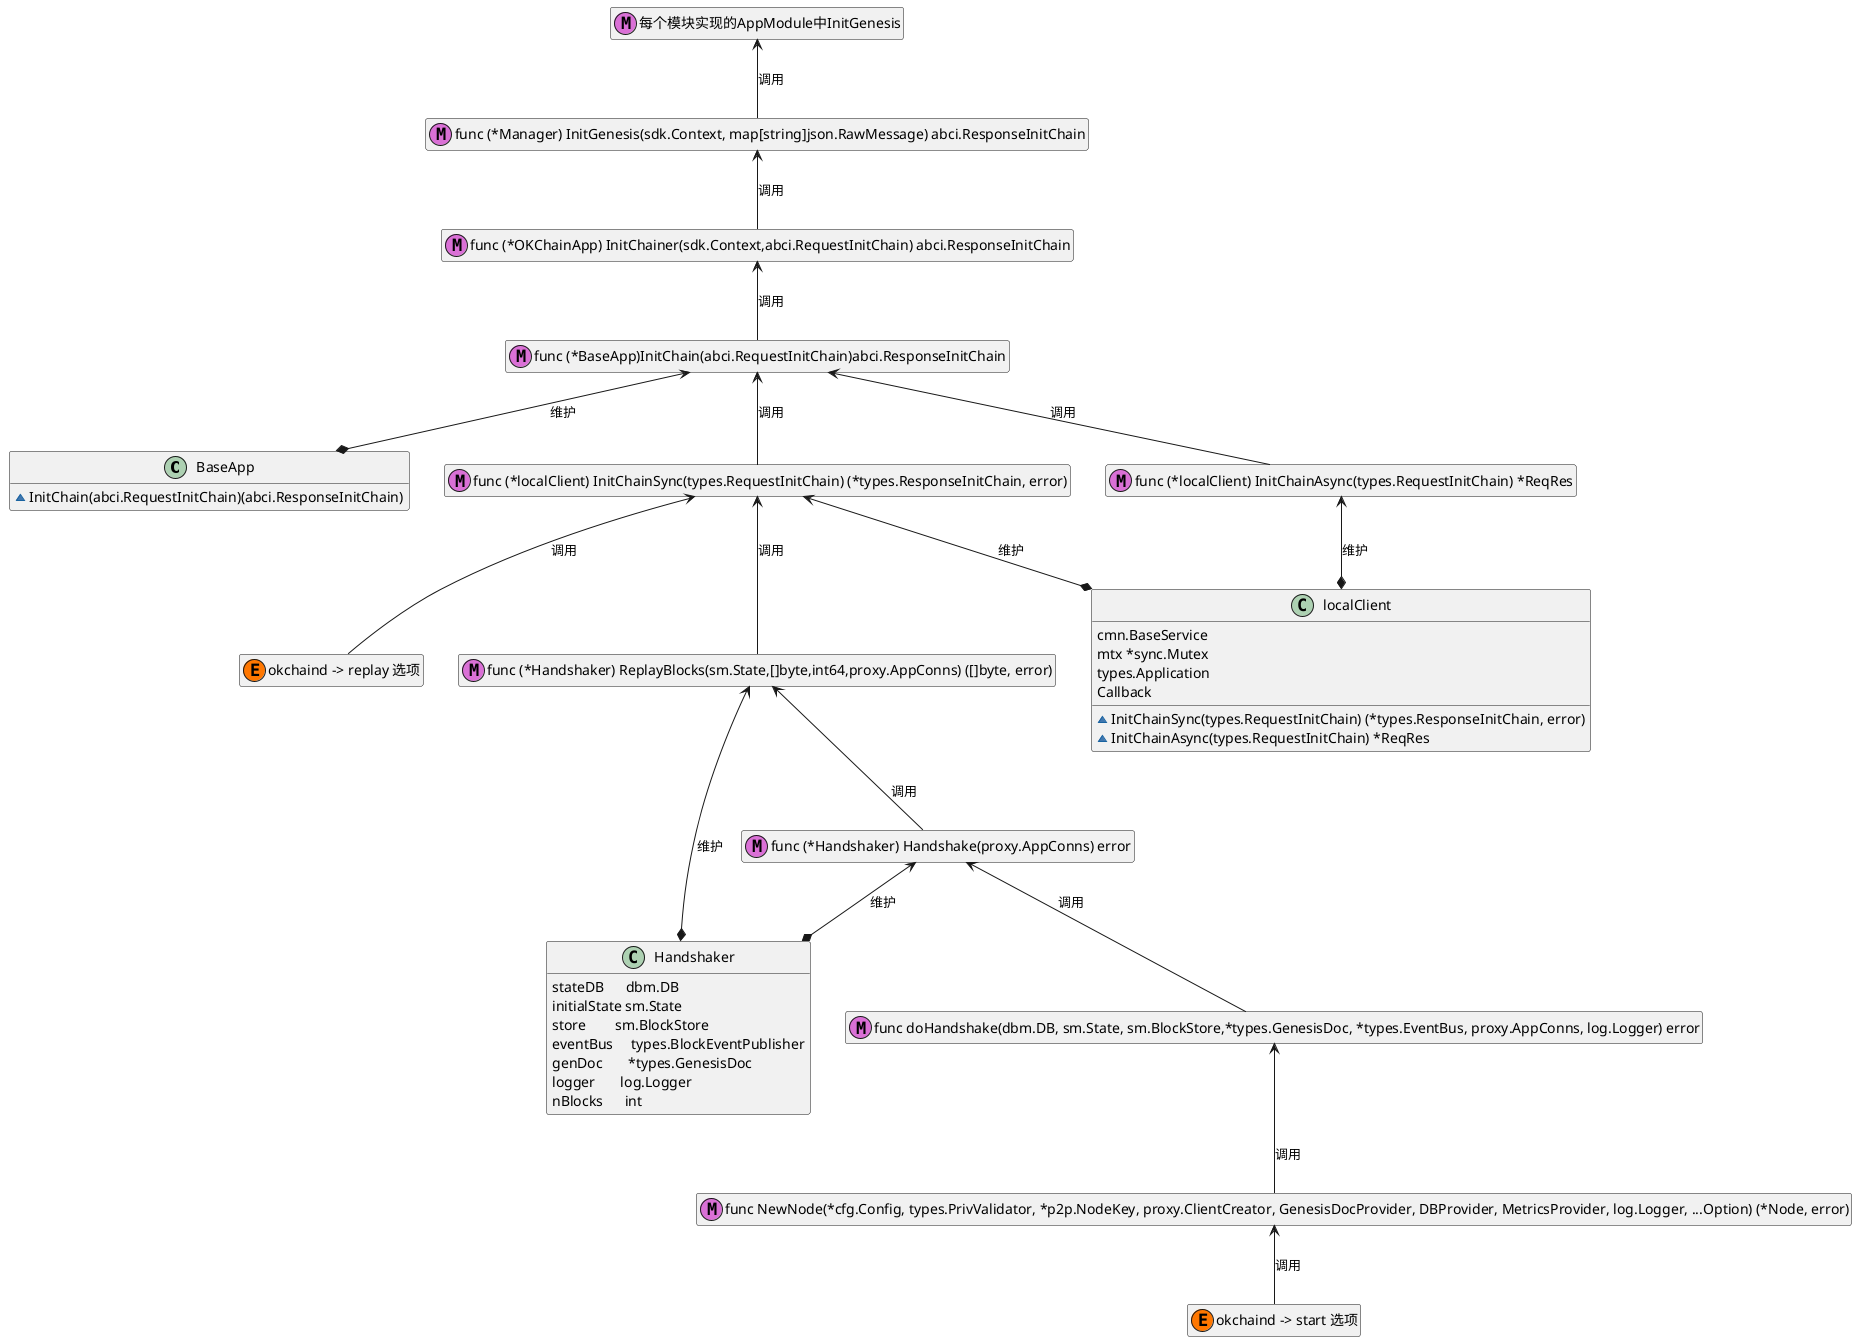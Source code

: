 @startuml
hide empty members
class BaseApp{
    ~InitChain(abci.RequestInitChain)(abci.ResponseInitChain)
}

class "func (*BaseApp)InitChain(abci.RequestInitChain)abci.ResponseInitChain" as M1 << (M,orchid) >>

class "func (*OKChainApp) InitChainer(sdk.Context,abci.RequestInitChain) abci.ResponseInitChain" as M2 << (M,orchid) >>

class "func (*Manager) InitGenesis(sdk.Context, map[string]json.RawMessage) abci.ResponseInitChain" as M3 << (M,orchid) >>

class "每个模块实现的AppModule中InitGenesis" as M4 << (M,orchid) >>

class localClient{
cmn.BaseService
mtx *sync.Mutex
types.Application
Callback
~InitChainSync(types.RequestInitChain) (*types.ResponseInitChain, error)
~InitChainAsync(types.RequestInitChain) *ReqRes
}

class "func (*localClient) InitChainSync(types.RequestInitChain) (*types.ResponseInitChain, error)" as M5 << (M,orchid) >>
class "func (*localClient) InitChainAsync(types.RequestInitChain) *ReqRes" as M6 << (M,orchid) >>

class "okchaind -> replay 选项" as M7 << (E,#FF7700) >>

class Handshaker {
stateDB      dbm.DB
initialState sm.State
store        sm.BlockStore
eventBus     types.BlockEventPublisher
genDoc       *types.GenesisDoc
logger       log.Logger
nBlocks      int
}

class "func (*Handshaker) ReplayBlocks(sm.State,[]byte,int64,proxy.AppConns) ([]byte, error)" as M8 << (M,orchid) >>
class "func (*Handshaker) Handshake(proxy.AppConns) error" as M9 << (M,orchid) >>

class "func doHandshake(dbm.DB, sm.State, sm.BlockStore,*types.GenesisDoc, *types.EventBus, proxy.AppConns, log.Logger) error" as M10 << (M,orchid) >>
class "func NewNode(*cfg.Config, types.PrivValidator, *p2p.NodeKey, proxy.ClientCreator, GenesisDocProvider, DBProvider, MetricsProvider, log.Logger, ...Option) (*Node, error)" as M11 << (M,orchid) >>

class "okchaind -> start 选项" as M12 << (E,#FF7700) >>
M1 <--* BaseApp:维护
M2 <-- M1:调用
M3 <-- M2:调用
M4 <-- M3:调用

M5 <--* localClient:维护
M6 <--* localClient:维护

M1 <-- M5:调用
M1 <-- M6:调用

M5 <-- M7:调用

M8 <--* Handshaker:维护
M9 <--* Handshaker:维护
M5 <-- M8:调用
M8 <-- M9:调用
M9 <-- M10:调用
M10 <-- M11:调用
M11 <-- M12:调用
@enduml